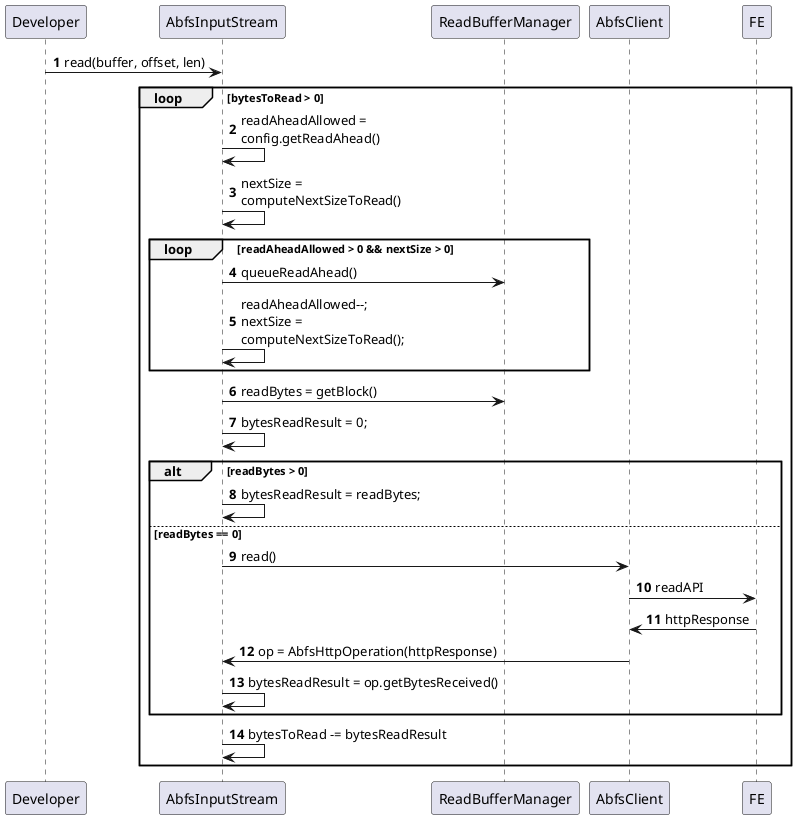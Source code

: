 @startuml
'https://plantuml.com/sequence-diagram

autonumber

Developer -> AbfsInputStream: read(buffer, offset, len)
loop bytesToRead > 0
  AbfsInputStream -> AbfsInputStream: readAheadAllowed =\nconfig.getReadAhead()
  AbfsInputStream -> AbfsInputStream: nextSize =\ncomputeNextSizeToRead()
  loop readAheadAllowed > 0 && nextSize > 0
    AbfsInputStream -> ReadBufferManager: queueReadAhead()
    AbfsInputStream -> AbfsInputStream: readAheadAllowed--;\nnextSize = \ncomputeNextSizeToRead();
  end
  AbfsInputStream -> ReadBufferManager: readBytes = getBlock()
  AbfsInputStream -> AbfsInputStream: bytesReadResult = 0;
  alt readBytes > 0
      AbfsInputStream -> AbfsInputStream: bytesReadResult = readBytes;
  else readBytes == 0
      AbfsInputStream -> AbfsClient: read()
      AbfsClient -> FE: readAPI
      FE -> AbfsClient: httpResponse
      AbfsClient -> AbfsInputStream: op = AbfsHttpOperation(httpResponse)
      AbfsInputStream -> AbfsInputStream: bytesReadResult = op.getBytesReceived()
  end
  AbfsInputStream -> AbfsInputStream: bytesToRead -= bytesReadResult
end
@enduml